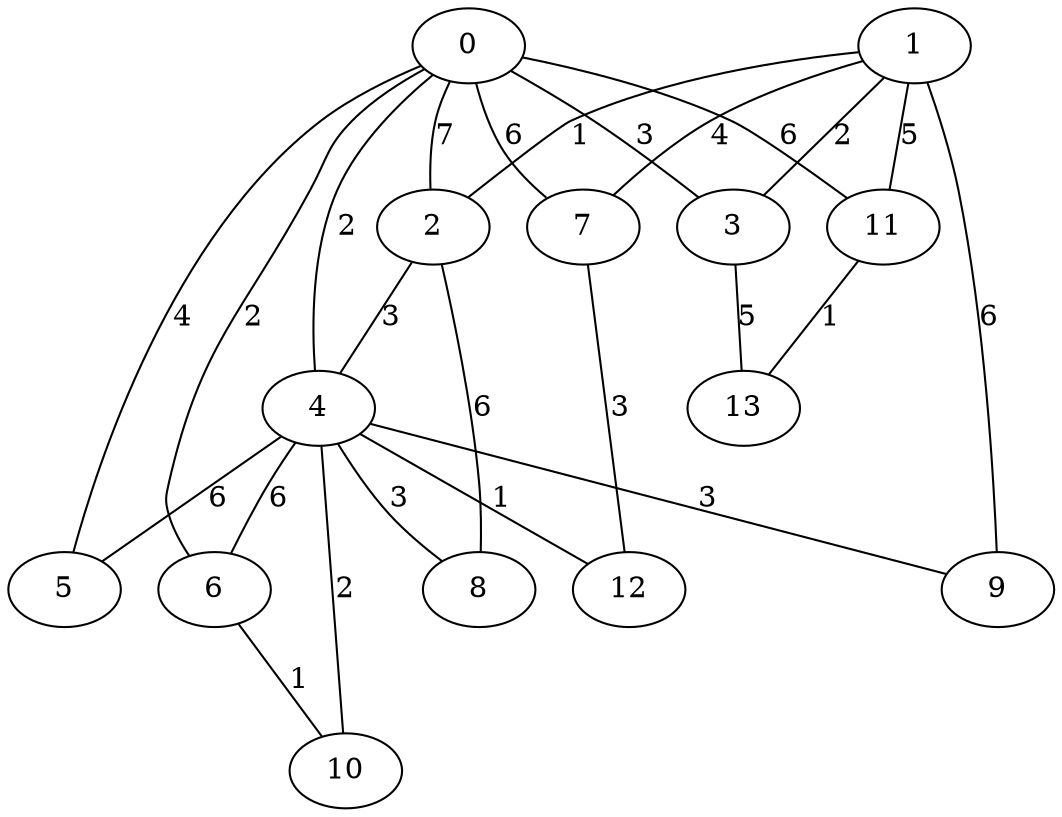 graph g {
  0 [ habit = 3, size = 462, x = 6, y = 6 ]
  1 [ habit = 5, size = 369, x = 6, y = 1 ]
  2 [ habit = 1, size = 492, x = 5, y = 3 ]
  3 [ habit = 6, size = 112, x = 7, y = 3 ]
  4 [ habit = 7, size = 268, x = 4, y = 6 ]
  5 [ habit = 3, size = 297, x = 7, y = 9 ]
  6 [ habit = 6, size = 335, x = 5, y = 10 ]
  7 [ habit = 9, size = 188, x = 3, y = 3 ]
  8 [ habit = 9, size = 452, x = 1, y = 5 ]
  9 [ habit = 7, size = 460, x = 2, y = 2 ]
  10 [ base = 2, habit = 5, size = 331, x = 3, y = 10 ]
  11 [ base = 1, habit = 5, size = 184, x = 9, y = 4 ]
  12 [ habit = 7, size = 133, x = 2, y = 7 ]
  13 [ habit = 5, size = 269, x = 10, y = 2 ]

  0 -- 2 [ label = 7, weight = 7 ]
  0 -- 3 [ label = 3, weight = 3 ]
  0 -- 4 [ label = 2, weight = 2 ]
  0 -- 5 [ label = 4, weight = 4 ]
  0 -- 6 [ label = 2, weight = 2 ]
  0 -- 7 [ label = 6, weight = 6 ]
  0 -- 11 [ label = 6, weight = 6 ]
  1 -- 7 [ label = 4, weight = 4 ]
  1 -- 3 [ label = 2, weight = 2 ]
  1 -- 2 [ label = 1, weight = 1 ]
  1 -- 11 [ label = 5, weight = 5 ]
  1 -- 9 [ label = 6, weight = 6 ]
  2 -- 8 [ label = 6, weight = 6 ]
  2 -- 4 [ label = 3, weight = 3 ]
  3 -- 13 [ label = 5, weight = 5 ]
  4 -- 8 [ label = 3, weight = 3 ]
  4 -- 9 [ label = 3, weight = 3 ]
  4 -- 10 [ label = 2, weight = 2 ]
  4 -- 12 [ label = 1, weight = 1 ]
  4 -- 5 [ label = 6, weight = 6 ]
  4 -- 6 [ label = 6, weight = 6 ]
  6 -- 10 [ label = 1, weight = 1 ]
  7 -- 12 [ label = 3, weight = 3 ]
  11 -- 13 [ label = 1, weight = 1 ]
}
